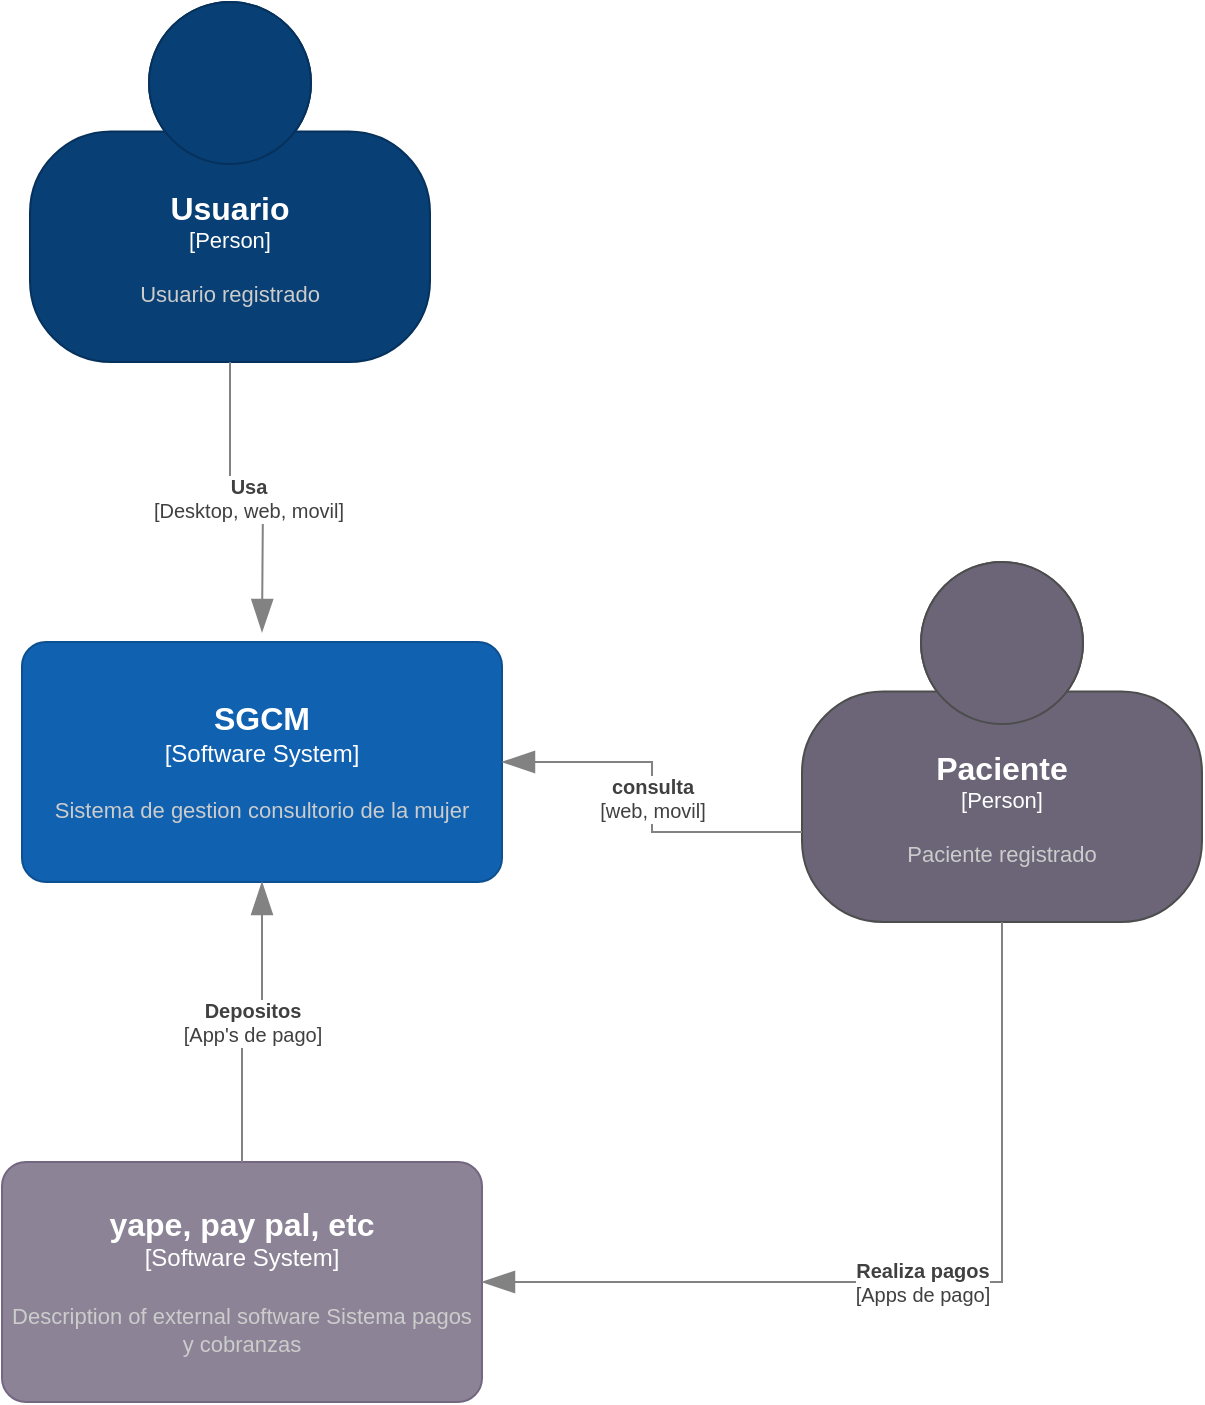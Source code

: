 <mxfile version="22.0.3" type="device" pages="4">
  <diagram name="CONTEXT" id="FIyRHLw73LgIbrO0rq0Y">
    <mxGraphModel dx="780" dy="496" grid="1" gridSize="10" guides="1" tooltips="1" connect="1" arrows="1" fold="1" page="1" pageScale="1" pageWidth="827" pageHeight="1169" math="0" shadow="0">
      <root>
        <mxCell id="0" />
        <mxCell id="1" parent="0" />
        <object placeholders="1" c4Name="Usuario" c4Type="Person" c4Description="Usuario registrado" label="&lt;font style=&quot;font-size: 16px&quot;&gt;&lt;b&gt;%c4Name%&lt;/b&gt;&lt;/font&gt;&lt;div&gt;[%c4Type%]&lt;/div&gt;&lt;br&gt;&lt;div&gt;&lt;font style=&quot;font-size: 11px&quot;&gt;&lt;font color=&quot;#cccccc&quot;&gt;%c4Description%&lt;/font&gt;&lt;/div&gt;" id="OdJqdAgP3k8KjiEpK8U1-1">
          <mxCell style="html=1;fontSize=11;dashed=0;whiteSpace=wrap;fillColor=#083F75;strokeColor=#06315C;fontColor=#ffffff;shape=mxgraph.c4.person2;align=center;metaEdit=1;points=[[0.5,0,0],[1,0.5,0],[1,0.75,0],[0.75,1,0],[0.5,1,0],[0.25,1,0],[0,0.75,0],[0,0.5,0]];resizable=0;" parent="1" vertex="1">
            <mxGeometry x="214" y="70" width="200" height="180" as="geometry" />
          </mxCell>
        </object>
        <object placeholders="1" c4Name="Paciente" c4Type="Person" c4Description="Paciente registrado" label="&lt;font style=&quot;font-size: 16px&quot;&gt;&lt;b&gt;%c4Name%&lt;/b&gt;&lt;/font&gt;&lt;div&gt;[%c4Type%]&lt;/div&gt;&lt;br&gt;&lt;div&gt;&lt;font style=&quot;font-size: 11px&quot;&gt;&lt;font color=&quot;#cccccc&quot;&gt;%c4Description%&lt;/font&gt;&lt;/div&gt;" id="OdJqdAgP3k8KjiEpK8U1-2">
          <mxCell style="html=1;fontSize=11;dashed=0;whiteSpace=wrap;fillColor=#6C6477;strokeColor=#4D4D4D;fontColor=#ffffff;shape=mxgraph.c4.person2;align=center;metaEdit=1;points=[[0.5,0,0],[1,0.5,0],[1,0.75,0],[0.75,1,0],[0.5,1,0],[0.25,1,0],[0,0.75,0],[0,0.5,0]];resizable=0;" parent="1" vertex="1">
            <mxGeometry x="600" y="350" width="200" height="180" as="geometry" />
          </mxCell>
        </object>
        <object placeholders="1" c4Name="SGCM" c4Type="Software System" c4Description="Sistema de gestion consultorio de la mujer" label="&lt;font style=&quot;font-size: 16px&quot;&gt;&lt;b&gt;%c4Name%&lt;/b&gt;&lt;/font&gt;&lt;div&gt;[%c4Type%]&lt;/div&gt;&lt;br&gt;&lt;div&gt;&lt;font style=&quot;font-size: 11px&quot;&gt;&lt;font color=&quot;#cccccc&quot;&gt;%c4Description%&lt;/font&gt;&lt;/div&gt;" id="OdJqdAgP3k8KjiEpK8U1-3">
          <mxCell style="rounded=1;whiteSpace=wrap;html=1;labelBackgroundColor=none;fillColor=#1061B0;fontColor=#ffffff;align=center;arcSize=10;strokeColor=#0D5091;metaEdit=1;resizable=0;points=[[0.25,0,0],[0.5,0,0],[0.75,0,0],[1,0.25,0],[1,0.5,0],[1,0.75,0],[0.75,1,0],[0.5,1,0],[0.25,1,0],[0,0.75,0],[0,0.5,0],[0,0.25,0]];" parent="1" vertex="1">
            <mxGeometry x="210" y="390" width="240" height="120" as="geometry" />
          </mxCell>
        </object>
        <object placeholders="1" c4Name="yape, pay pal, etc" c4Type="Software System" c4Description="Description of external software Sistema pagos y cobranzas" label="&lt;font style=&quot;font-size: 16px&quot;&gt;&lt;b&gt;%c4Name%&lt;/b&gt;&lt;/font&gt;&lt;div&gt;[%c4Type%]&lt;/div&gt;&lt;br&gt;&lt;div&gt;&lt;font style=&quot;font-size: 11px&quot;&gt;&lt;font color=&quot;#cccccc&quot;&gt;%c4Description%&lt;/font&gt;&lt;/div&gt;" id="OdJqdAgP3k8KjiEpK8U1-4">
          <mxCell style="rounded=1;whiteSpace=wrap;html=1;labelBackgroundColor=none;fillColor=#8C8496;fontColor=#ffffff;align=center;arcSize=10;strokeColor=#736782;metaEdit=1;resizable=0;points=[[0.25,0,0],[0.5,0,0],[0.75,0,0],[1,0.25,0],[1,0.5,0],[1,0.75,0],[0.75,1,0],[0.5,1,0],[0.25,1,0],[0,0.75,0],[0,0.5,0],[0,0.25,0]];" parent="1" vertex="1">
            <mxGeometry x="200" y="650" width="240" height="120" as="geometry" />
          </mxCell>
        </object>
        <object placeholders="1" c4Type="Relationship" c4Technology="web, movil" c4Description="consulta" label="&lt;div style=&quot;text-align: left&quot;&gt;&lt;div style=&quot;text-align: center&quot;&gt;&lt;b&gt;%c4Description%&lt;/b&gt;&lt;/div&gt;&lt;div style=&quot;text-align: center&quot;&gt;[%c4Technology%]&lt;/div&gt;&lt;/div&gt;" id="OdJqdAgP3k8KjiEpK8U1-7">
          <mxCell style="endArrow=blockThin;html=1;fontSize=10;fontColor=#404040;strokeWidth=1;endFill=1;strokeColor=#828282;elbow=vertical;metaEdit=1;endSize=14;startSize=14;jumpStyle=arc;jumpSize=16;rounded=0;edgeStyle=orthogonalEdgeStyle;exitX=0;exitY=0.75;exitDx=0;exitDy=0;exitPerimeter=0;entryX=1;entryY=0.5;entryDx=0;entryDy=0;entryPerimeter=0;" parent="1" source="OdJqdAgP3k8KjiEpK8U1-2" target="OdJqdAgP3k8KjiEpK8U1-3" edge="1">
            <mxGeometry width="240" relative="1" as="geometry">
              <mxPoint x="550" y="630" as="sourcePoint" />
              <mxPoint x="790" y="630" as="targetPoint" />
            </mxGeometry>
          </mxCell>
        </object>
        <object placeholders="1" c4Type="Relationship" c4Technology="Desktop, web, movil" c4Description="Usa" label="&lt;div style=&quot;text-align: left&quot;&gt;&lt;div style=&quot;text-align: center&quot;&gt;&lt;b&gt;%c4Description%&lt;/b&gt;&lt;/div&gt;&lt;div style=&quot;text-align: center&quot;&gt;[%c4Technology%]&lt;/div&gt;&lt;/div&gt;" id="OdJqdAgP3k8KjiEpK8U1-8">
          <mxCell style="endArrow=blockThin;html=1;fontSize=10;fontColor=#404040;strokeWidth=1;endFill=1;strokeColor=#828282;elbow=vertical;metaEdit=1;endSize=14;startSize=14;jumpStyle=arc;jumpSize=16;rounded=0;edgeStyle=orthogonalEdgeStyle;exitX=0.5;exitY=1;exitDx=0;exitDy=0;exitPerimeter=0;" parent="1" source="OdJqdAgP3k8KjiEpK8U1-1" edge="1">
            <mxGeometry width="240" relative="1" as="geometry">
              <mxPoint x="110" y="520" as="sourcePoint" />
              <mxPoint x="330" y="385" as="targetPoint" />
            </mxGeometry>
          </mxCell>
        </object>
        <object placeholders="1" c4Type="Relationship" c4Technology="Apps de pago" c4Description="Realiza pagos" label="&lt;div style=&quot;text-align: left&quot;&gt;&lt;div style=&quot;text-align: center&quot;&gt;&lt;b&gt;%c4Description%&lt;/b&gt;&lt;/div&gt;&lt;div style=&quot;text-align: center&quot;&gt;[%c4Technology%]&lt;/div&gt;&lt;/div&gt;" id="OdJqdAgP3k8KjiEpK8U1-9">
          <mxCell style="endArrow=blockThin;html=1;fontSize=10;fontColor=#404040;strokeWidth=1;endFill=1;strokeColor=#828282;elbow=vertical;metaEdit=1;endSize=14;startSize=14;jumpStyle=arc;jumpSize=16;rounded=0;edgeStyle=orthogonalEdgeStyle;exitX=0.5;exitY=1;exitDx=0;exitDy=0;exitPerimeter=0;entryX=1;entryY=0.5;entryDx=0;entryDy=0;entryPerimeter=0;" parent="1" source="OdJqdAgP3k8KjiEpK8U1-2" target="OdJqdAgP3k8KjiEpK8U1-4" edge="1">
            <mxGeometry width="240" relative="1" as="geometry">
              <mxPoint x="550" y="630" as="sourcePoint" />
              <mxPoint x="790" y="630" as="targetPoint" />
            </mxGeometry>
          </mxCell>
        </object>
        <object placeholders="1" c4Type="Relationship" c4Technology="App&#39;s de pago" c4Description="Depositos" label="&lt;div style=&quot;text-align: left&quot;&gt;&lt;div style=&quot;text-align: center&quot;&gt;&lt;b&gt;%c4Description%&lt;/b&gt;&lt;/div&gt;&lt;div style=&quot;text-align: center&quot;&gt;[%c4Technology%]&lt;/div&gt;&lt;/div&gt;" id="OdJqdAgP3k8KjiEpK8U1-10">
          <mxCell style="endArrow=blockThin;html=1;fontSize=10;fontColor=#404040;strokeWidth=1;endFill=1;strokeColor=#828282;elbow=vertical;metaEdit=1;endSize=14;startSize=14;jumpStyle=arc;jumpSize=16;rounded=0;edgeStyle=orthogonalEdgeStyle;exitX=0.5;exitY=0;exitDx=0;exitDy=0;exitPerimeter=0;entryX=0.5;entryY=1;entryDx=0;entryDy=0;entryPerimeter=0;" parent="1" source="OdJqdAgP3k8KjiEpK8U1-4" target="OdJqdAgP3k8KjiEpK8U1-3" edge="1">
            <mxGeometry width="240" relative="1" as="geometry">
              <mxPoint x="110" y="520" as="sourcePoint" />
              <mxPoint x="350" y="520" as="targetPoint" />
            </mxGeometry>
          </mxCell>
        </object>
      </root>
    </mxGraphModel>
  </diagram>
  <diagram id="AYMEzDQ0RKAXPOYK-nUk" name="CONTAINERS">
    <mxGraphModel dx="780" dy="496" grid="1" gridSize="5" guides="1" tooltips="1" connect="1" arrows="1" fold="1" page="1" pageScale="1" pageWidth="1169" pageHeight="827" math="0" shadow="0">
      <root>
        <mxCell id="0" />
        <mxCell id="1" parent="0" />
        <object placeholders="1" c4Name="Usuario" c4Type="Person" c4Description="Usuario registrado" label="&lt;font style=&quot;font-size: 16px&quot;&gt;&lt;b&gt;%c4Name%&lt;/b&gt;&lt;/font&gt;&lt;div&gt;[%c4Type%]&lt;/div&gt;&lt;br&gt;&lt;div&gt;&lt;font style=&quot;font-size: 11px&quot;&gt;&lt;font color=&quot;#cccccc&quot;&gt;%c4Description%&lt;/font&gt;&lt;/div&gt;" id="dFaI7s4hI7yBZnM9LzRh-1">
          <mxCell style="html=1;fontSize=11;dashed=0;whiteSpace=wrap;fillColor=#083F75;strokeColor=#06315C;fontColor=#ffffff;shape=mxgraph.c4.person2;align=center;metaEdit=1;points=[[0.5,0,0],[1,0.5,0],[1,0.75,0],[0.75,1,0],[0.5,1,0],[0.25,1,0],[0,0.75,0],[0,0.5,0]];resizable=0;" parent="1" vertex="1">
            <mxGeometry x="120" y="80" width="200" height="180" as="geometry" />
          </mxCell>
        </object>
        <object placeholders="1" c4Name="Paciente" c4Type="Person" c4Description="Paciente registrado" label="&lt;font style=&quot;font-size: 16px&quot;&gt;&lt;b&gt;%c4Name%&lt;/b&gt;&lt;/font&gt;&lt;div&gt;[%c4Type%]&lt;/div&gt;&lt;br&gt;&lt;div&gt;&lt;font style=&quot;font-size: 11px&quot;&gt;&lt;font color=&quot;#cccccc&quot;&gt;%c4Description%&lt;/font&gt;&lt;/div&gt;" id="EFFDVKeltFC3OyREMqlz-1">
          <mxCell style="html=1;fontSize=11;dashed=0;whiteSpace=wrap;fillColor=#6C6477;strokeColor=#4D4D4D;fontColor=#ffffff;shape=mxgraph.c4.person2;align=center;metaEdit=1;points=[[0.5,0,0],[1,0.5,0],[1,0.75,0],[0.75,1,0],[0.5,1,0],[0.25,1,0],[0,0.75,0],[0,0.5,0]];resizable=0;" parent="1" vertex="1">
            <mxGeometry x="470" y="80" width="200" height="180" as="geometry" />
          </mxCell>
        </object>
        <object placeholders="1" c4Type="Relationship" id="KxiMErWPm8_2xXl62-4j-1">
          <mxCell style="endArrow=blockThin;html=1;fontSize=10;fontColor=#404040;strokeWidth=1;endFill=1;strokeColor=#828282;elbow=vertical;metaEdit=1;endSize=14;startSize=14;jumpStyle=arc;jumpSize=16;rounded=0;edgeStyle=orthogonalEdgeStyle;exitX=0.25;exitY=1;exitDx=0;exitDy=0;exitPerimeter=0;entryX=0.5;entryY=0;entryDx=0;entryDy=0;entryPerimeter=0;" parent="1" source="dFaI7s4hI7yBZnM9LzRh-1" target="YL2dRXJDtR6hIymLHgoY-2" edge="1">
            <mxGeometry width="240" relative="1" as="geometry">
              <mxPoint x="20" y="285" as="sourcePoint" />
              <mxPoint x="260" y="285" as="targetPoint" />
            </mxGeometry>
          </mxCell>
        </object>
        <object placeholders="1" c4Type="Relationship" id="KxiMErWPm8_2xXl62-4j-2">
          <mxCell style="endArrow=blockThin;html=1;fontSize=10;fontColor=#404040;strokeWidth=1;endFill=1;strokeColor=#828282;elbow=vertical;metaEdit=1;endSize=14;startSize=14;jumpStyle=arc;jumpSize=16;rounded=0;exitX=0.5;exitY=1;exitDx=0;exitDy=0;exitPerimeter=0;entryX=0;entryY=0.25;entryDx=0;entryDy=0;entryPerimeter=0;" parent="1" source="dFaI7s4hI7yBZnM9LzRh-1" target="YL2dRXJDtR6hIymLHgoY-4" edge="1">
            <mxGeometry width="240" relative="1" as="geometry">
              <mxPoint x="320" y="290" as="sourcePoint" />
              <mxPoint x="560" y="290" as="targetPoint" />
            </mxGeometry>
          </mxCell>
        </object>
        <object placeholders="1" c4Type="Relationship" id="KxiMErWPm8_2xXl62-4j-3">
          <mxCell style="endArrow=blockThin;html=1;fontSize=10;fontColor=#404040;strokeWidth=1;endFill=1;strokeColor=#828282;elbow=vertical;metaEdit=1;endSize=14;startSize=14;jumpStyle=arc;jumpSize=16;rounded=0;exitX=0.75;exitY=1;exitDx=0;exitDy=0;exitPerimeter=0;entryX=0;entryY=0.213;entryDx=0;entryDy=0;entryPerimeter=0;" parent="1" source="dFaI7s4hI7yBZnM9LzRh-1" target="YL2dRXJDtR6hIymLHgoY-6" edge="1">
            <mxGeometry width="240" relative="1" as="geometry">
              <mxPoint x="325" y="465" as="sourcePoint" />
              <mxPoint x="565" y="465" as="targetPoint" />
            </mxGeometry>
          </mxCell>
        </object>
        <object placeholders="1" c4Type="Relationship" id="KxiMErWPm8_2xXl62-4j-4">
          <mxCell style="endArrow=blockThin;html=1;fontSize=10;fontColor=#404040;strokeWidth=1;endFill=1;strokeColor=#828282;elbow=vertical;metaEdit=1;endSize=14;startSize=14;jumpStyle=arc;jumpSize=16;rounded=0;edgeStyle=orthogonalEdgeStyle;exitX=0.25;exitY=1;exitDx=0;exitDy=0;exitPerimeter=0;entryX=0.5;entryY=0;entryDx=0;entryDy=0;entryPerimeter=0;" parent="1" source="EFFDVKeltFC3OyREMqlz-1" target="YL2dRXJDtR6hIymLHgoY-4" edge="1">
            <mxGeometry width="240" relative="1" as="geometry">
              <mxPoint x="540" y="280" as="sourcePoint" />
              <mxPoint x="965" y="285" as="targetPoint" />
            </mxGeometry>
          </mxCell>
        </object>
        <object placeholders="1" c4Type="Relationship" id="KxiMErWPm8_2xXl62-4j-5">
          <mxCell style="endArrow=blockThin;html=1;fontSize=10;fontColor=#404040;strokeWidth=1;endFill=1;strokeColor=#828282;elbow=vertical;metaEdit=1;endSize=14;startSize=14;jumpStyle=arc;jumpSize=16;rounded=0;exitX=0.5;exitY=1;exitDx=0;exitDy=0;exitPerimeter=0;entryX=0.5;entryY=0.006;entryDx=0;entryDy=0;entryPerimeter=0;" parent="1" source="EFFDVKeltFC3OyREMqlz-1" target="YL2dRXJDtR6hIymLHgoY-6" edge="1">
            <mxGeometry width="240" relative="1" as="geometry">
              <mxPoint x="550" y="285" as="sourcePoint" />
              <mxPoint x="790" y="285" as="targetPoint" />
            </mxGeometry>
          </mxCell>
        </object>
        <object placeholders="1" c4Type="Relationship" c4Technology="App&#39;s de pago" c4Description="Depositos" label="&lt;div style=&quot;text-align: left&quot;&gt;&lt;div style=&quot;text-align: center&quot;&gt;&lt;b&gt;%c4Description%&lt;/b&gt;&lt;/div&gt;&lt;div style=&quot;text-align: center&quot;&gt;[%c4Technology%]&lt;/div&gt;&lt;/div&gt;" id="thkRm0SSdQ0W7f-PlWBb-2">
          <mxCell style="endArrow=blockThin;html=1;fontSize=10;fontColor=#404040;strokeWidth=1;endFill=1;strokeColor=#828282;elbow=vertical;metaEdit=1;endSize=14;startSize=14;jumpStyle=arc;jumpSize=16;rounded=0;edgeStyle=orthogonalEdgeStyle;exitX=-0.025;exitY=0.517;exitDx=0;exitDy=0;exitPerimeter=0;entryX=1;entryY=0.5;entryDx=0;entryDy=0;entryPerimeter=0;" parent="1" source="thkRm0SSdQ0W7f-PlWBb-3" target="YL2dRXJDtR6hIymLHgoY-1" edge="1">
            <mxGeometry width="240" relative="1" as="geometry">
              <mxPoint x="735" y="405" as="sourcePoint" />
              <mxPoint x="955" y="395" as="targetPoint" />
            </mxGeometry>
          </mxCell>
        </object>
        <object placeholders="1" c4Name="yape, pay pal, etc" c4Type="Software System" c4Description="Description of external software Sistema pagos y cobranzas" label="&lt;font style=&quot;font-size: 16px&quot;&gt;&lt;b&gt;%c4Name%&lt;/b&gt;&lt;/font&gt;&lt;div&gt;[%c4Type%]&lt;/div&gt;&lt;br&gt;&lt;div&gt;&lt;font style=&quot;font-size: 11px&quot;&gt;&lt;font color=&quot;#cccccc&quot;&gt;%c4Description%&lt;/font&gt;&lt;/div&gt;" id="thkRm0SSdQ0W7f-PlWBb-3">
          <mxCell style="rounded=1;whiteSpace=wrap;html=1;labelBackgroundColor=none;fillColor=#8C8496;fontColor=#ffffff;align=center;arcSize=10;strokeColor=#736782;metaEdit=1;resizable=0;points=[[0.25,0,0],[0.5,0,0],[0.75,0,0],[1,0.25,0],[1,0.5,0],[1,0.75,0],[0.75,1,0],[0.5,1,0],[0.25,1,0],[0,0.75,0],[0,0.5,0],[0,0.25,0]];" parent="1" vertex="1">
            <mxGeometry x="785" y="445" width="240" height="120" as="geometry" />
          </mxCell>
        </object>
        <object placeholders="1" c4Type="Relationship" c4Technology="Apps de pago" c4Description="Realiza pagos" label="&lt;div style=&quot;text-align: left&quot;&gt;&lt;div style=&quot;text-align: center&quot;&gt;&lt;b&gt;%c4Description%&lt;/b&gt;&lt;/div&gt;&lt;div style=&quot;text-align: center&quot;&gt;[%c4Technology%]&lt;/div&gt;&lt;/div&gt;" id="Dlu7yVmQ-w4MUdbUg1rK-1">
          <mxCell style="endArrow=blockThin;html=1;fontSize=10;fontColor=#404040;strokeWidth=1;endFill=1;strokeColor=#828282;elbow=vertical;metaEdit=1;endSize=14;startSize=14;jumpStyle=arc;jumpSize=16;rounded=0;edgeStyle=orthogonalEdgeStyle;exitX=1;exitY=0.75;exitDx=0;exitDy=0;exitPerimeter=0;entryX=0.5;entryY=0;entryDx=0;entryDy=0;entryPerimeter=0;" parent="1" source="EFFDVKeltFC3OyREMqlz-1" target="thkRm0SSdQ0W7f-PlWBb-3" edge="1">
            <mxGeometry x="0.247" width="240" relative="1" as="geometry">
              <mxPoint x="795" y="335" as="sourcePoint" />
              <mxPoint x="535" y="515" as="targetPoint" />
              <mxPoint as="offset" />
            </mxGeometry>
          </mxCell>
        </object>
        <mxCell id="fTSS9XOZqKopJl9HPWqM-1" value="" style="group" parent="1" vertex="1" connectable="0">
          <mxGeometry x="40" y="325" width="640" height="415" as="geometry" />
        </mxCell>
        <object placeholders="1" c4Name="SGCM - API" c4Type="Container" c4Technology="C#, MVP, DDD" c4Description="Backend sistem" label="&lt;font style=&quot;font-size: 16px&quot;&gt;&lt;b&gt;%c4Name%&lt;/b&gt;&lt;/font&gt;&lt;div&gt;[%c4Type%: %c4Technology%]&lt;/div&gt;&lt;br&gt;&lt;div&gt;&lt;font style=&quot;font-size: 11px&quot;&gt;&lt;font color=&quot;#E6E6E6&quot;&gt;%c4Description%&lt;/font&gt;&lt;/div&gt;" id="YL2dRXJDtR6hIymLHgoY-1">
          <mxCell style="rounded=1;whiteSpace=wrap;html=1;fontSize=11;labelBackgroundColor=none;fillColor=#23A2D9;fontColor=#ffffff;align=center;arcSize=10;strokeColor=#0E7DAD;metaEdit=1;resizable=0;points=[[0.25,0,0],[0.5,0,0],[0.75,0,0],[1,0.25,0],[1,0.5,0],[1,0.75,0],[0.75,1,0],[0.5,1,0],[0.25,1,0],[0,0.75,0],[0,0.5,0],[0,0.25,0]];" parent="fTSS9XOZqKopJl9HPWqM-1" vertex="1">
            <mxGeometry x="380" y="235" width="240" height="120" as="geometry" />
          </mxCell>
        </object>
        <object placeholders="1" c4Type="Desktop App" c4Container="Container" c4Technology="C#, WPF" c4Description="Aplicacion de escritorio" label="&lt;font style=&quot;font-size: 16px&quot;&gt;&lt;b&gt;%c4Type%&lt;/b&gt;&lt;/font&gt;&lt;div&gt;[%c4Container%:&amp;nbsp;%c4Technology%]&lt;/div&gt;&lt;br&gt;&lt;div&gt;&lt;font style=&quot;font-size: 11px&quot;&gt;&lt;font color=&quot;#E6E6E6&quot;&gt;%c4Description%&lt;/font&gt;&lt;/div&gt;" id="YL2dRXJDtR6hIymLHgoY-2">
          <mxCell style="shape=mxgraph.c4.webBrowserContainer2;whiteSpace=wrap;html=1;boundedLbl=1;rounded=0;labelBackgroundColor=none;strokeColor=#118ACD;fillColor=#23A2D9;strokeColor=#118ACD;strokeColor2=#0E7DAD;fontSize=12;fontColor=#ffffff;align=center;metaEdit=1;points=[[0.5,0,0],[1,0.25,0],[1,0.5,0],[1,0.75,0],[0.5,1,0],[0,0.75,0],[0,0.5,0],[0,0.25,0]];resizable=0;" parent="fTSS9XOZqKopJl9HPWqM-1" vertex="1">
            <mxGeometry x="20" y="20" width="240" height="160" as="geometry" />
          </mxCell>
        </object>
        <object placeholders="1" c4Type="SGCMDB" c4Container="Container" c4Technology="MySQL" c4Description="SGCM Database" label="&lt;font style=&quot;font-size: 16px&quot;&gt;&lt;b&gt;%c4Type%&lt;/b&gt;&lt;/font&gt;&lt;div&gt;[%c4Container%:&amp;nbsp;%c4Technology%]&lt;/div&gt;&lt;br&gt;&lt;div&gt;&lt;font style=&quot;font-size: 11px&quot;&gt;&lt;font color=&quot;#E6E6E6&quot;&gt;%c4Description%&lt;/font&gt;&lt;/div&gt;" id="YL2dRXJDtR6hIymLHgoY-3">
          <mxCell style="shape=cylinder3;size=15;whiteSpace=wrap;html=1;boundedLbl=1;rounded=0;labelBackgroundColor=none;fillColor=#23A2D9;fontSize=12;fontColor=#ffffff;align=center;strokeColor=#0E7DAD;metaEdit=1;points=[[0.5,0,0],[1,0.25,0],[1,0.5,0],[1,0.75,0],[0.5,1,0],[0,0.75,0],[0,0.5,0],[0,0.25,0]];resizable=0;" parent="fTSS9XOZqKopJl9HPWqM-1" vertex="1">
            <mxGeometry x="25" y="235" width="240" height="120" as="geometry" />
          </mxCell>
        </object>
        <object placeholders="1" c4Type="Web" c4Container="Container" c4Technology="e.g. JavaScript, Angular etc." c4Description="Web Aplication" label="&lt;font style=&quot;font-size: 16px&quot;&gt;&lt;b&gt;%c4Type%&lt;/b&gt;&lt;/font&gt;&lt;div&gt;[%c4Container%:&amp;nbsp;%c4Technology%]&lt;/div&gt;&lt;br&gt;&lt;div&gt;&lt;font style=&quot;font-size: 11px&quot;&gt;&lt;font color=&quot;#E6E6E6&quot;&gt;%c4Description%&lt;/font&gt;&lt;/div&gt;" id="YL2dRXJDtR6hIymLHgoY-4">
          <mxCell style="shape=mxgraph.c4.webBrowserContainer2;whiteSpace=wrap;html=1;boundedLbl=1;rounded=0;labelBackgroundColor=none;strokeColor=#118ACD;fillColor=#23A2D9;strokeColor=#118ACD;strokeColor2=#0E7DAD;fontSize=12;fontColor=#ffffff;align=center;metaEdit=1;points=[[0.5,0,0],[1,0.25,0],[1,0.5,0],[1,0.75,0],[0.5,1,0],[0,0.75,0],[0,0.5,0],[0,0.25,0]];resizable=0;" parent="fTSS9XOZqKopJl9HPWqM-1" vertex="1">
            <mxGeometry x="280" y="20" width="240" height="160" as="geometry" />
          </mxCell>
        </object>
        <mxCell id="YL2dRXJDtR6hIymLHgoY-6" value="" style="verticalLabelPosition=bottom;verticalAlign=top;html=1;shadow=0;dashed=0;strokeWidth=1;shape=mxgraph.android.phone2;strokeColor=#6c8ebf;fillColor=#dae8fc;gradientColor=none;" parent="fTSS9XOZqKopJl9HPWqM-1" vertex="1">
          <mxGeometry x="540" y="15" width="80" height="160" as="geometry" />
        </mxCell>
        <object placeholders="1" c4Name="SGCM" c4Type="SystemScopeBoundary" c4Application="Software System" label="&lt;font style=&quot;font-size: 16px&quot;&gt;&lt;b&gt;&lt;div style=&quot;text-align: left&quot;&gt;%c4Name%&lt;/div&gt;&lt;/b&gt;&lt;/font&gt;&lt;div style=&quot;text-align: left&quot;&gt;[%c4Application%]&lt;/div&gt;" id="dzvxxc2fVqMQAHpoNq8_-1">
          <mxCell style="rounded=1;fontSize=11;whiteSpace=wrap;html=1;dashed=1;arcSize=20;fillColor=none;strokeColor=#666666;fontColor=#333333;labelBackgroundColor=none;align=left;verticalAlign=bottom;labelBorderColor=none;spacingTop=0;spacing=10;dashPattern=8 4;metaEdit=1;rotatable=1;perimeter=rectanglePerimeter;noLabel=0;labelPadding=0;allowArrows=0;connectable=1;expand=0;recursiveResize=0;editable=1;pointerEvents=0;absoluteArcSize=1;points=[[0.25,0,0],[0.5,0,0],[0.75,0,0],[1,0.25,0],[1,0.5,0],[1,0.75,0],[0.75,1,0],[0.5,1,0],[0.25,1,0],[0,0.75,0],[0,0.5,0],[0,0.25,0]];movable=1;resizable=1;deletable=1;locked=0;" parent="fTSS9XOZqKopJl9HPWqM-1" vertex="1">
            <mxGeometry width="640" height="415" as="geometry" />
          </mxCell>
        </object>
        <object placeholders="1" c4Type="Relationship" id="Dlu7yVmQ-w4MUdbUg1rK-2">
          <mxCell style="endArrow=blockThin;html=1;fontSize=10;fontColor=#404040;strokeWidth=1;endFill=1;strokeColor=#828282;elbow=vertical;metaEdit=1;endSize=14;startSize=14;jumpStyle=arc;jumpSize=16;rounded=0;edgeStyle=orthogonalEdgeStyle;exitX=0;exitY=0.5;exitDx=0;exitDy=0;exitPerimeter=0;entryX=1;entryY=0.5;entryDx=0;entryDy=0;entryPerimeter=0;" parent="fTSS9XOZqKopJl9HPWqM-1" source="YL2dRXJDtR6hIymLHgoY-1" target="YL2dRXJDtR6hIymLHgoY-3" edge="1">
            <mxGeometry width="240" relative="1" as="geometry">
              <mxPoint x="725" y="380" as="sourcePoint" />
              <mxPoint x="965" y="380" as="targetPoint" />
            </mxGeometry>
          </mxCell>
        </object>
        <object placeholders="1" c4Type="Relationship" id="Dlu7yVmQ-w4MUdbUg1rK-3">
          <mxCell style="endArrow=blockThin;html=1;fontSize=10;fontColor=#404040;strokeWidth=1;endFill=1;strokeColor=#828282;elbow=vertical;metaEdit=1;endSize=14;startSize=14;jumpStyle=arc;jumpSize=16;rounded=0;edgeStyle=orthogonalEdgeStyle;exitX=0.5;exitY=1;exitDx=0;exitDy=0;exitPerimeter=0;entryX=0.25;entryY=0;entryDx=0;entryDy=0;entryPerimeter=0;" parent="fTSS9XOZqKopJl9HPWqM-1" source="YL2dRXJDtR6hIymLHgoY-2" target="YL2dRXJDtR6hIymLHgoY-1" edge="1">
            <mxGeometry width="240" relative="1" as="geometry">
              <mxPoint x="500" y="455" as="sourcePoint" />
              <mxPoint x="740" y="455" as="targetPoint" />
              <Array as="points">
                <mxPoint x="140" y="215" />
                <mxPoint x="440" y="215" />
              </Array>
            </mxGeometry>
          </mxCell>
        </object>
        <object placeholders="1" c4Type="Relationship" id="Dlu7yVmQ-w4MUdbUg1rK-4">
          <mxCell style="endArrow=blockThin;html=1;fontSize=10;fontColor=#404040;strokeWidth=1;endFill=1;strokeColor=#828282;elbow=vertical;metaEdit=1;endSize=14;startSize=14;jumpStyle=arc;jumpSize=16;rounded=0;edgeStyle=orthogonalEdgeStyle;exitX=0.5;exitY=1;exitDx=0;exitDy=0;exitPerimeter=0;entryX=0.5;entryY=0;entryDx=0;entryDy=0;entryPerimeter=0;" parent="fTSS9XOZqKopJl9HPWqM-1" source="YL2dRXJDtR6hIymLHgoY-4" target="YL2dRXJDtR6hIymLHgoY-1" edge="1">
            <mxGeometry width="240" relative="1" as="geometry">
              <mxPoint x="630" y="455" as="sourcePoint" />
              <mxPoint x="870" y="455" as="targetPoint" />
              <Array as="points">
                <mxPoint x="400" y="195" />
                <mxPoint x="500" y="195" />
              </Array>
            </mxGeometry>
          </mxCell>
        </object>
        <object placeholders="1" c4Type="Relationship" id="Dlu7yVmQ-w4MUdbUg1rK-5">
          <mxCell style="endArrow=blockThin;html=1;fontSize=10;fontColor=#404040;strokeWidth=1;endFill=1;strokeColor=#828282;elbow=vertical;metaEdit=1;endSize=14;startSize=14;jumpStyle=arc;jumpSize=16;rounded=0;edgeStyle=orthogonalEdgeStyle;exitX=0.488;exitY=0.981;exitDx=0;exitDy=0;exitPerimeter=0;entryX=0.75;entryY=0;entryDx=0;entryDy=0;entryPerimeter=0;" parent="fTSS9XOZqKopJl9HPWqM-1" source="YL2dRXJDtR6hIymLHgoY-6" target="YL2dRXJDtR6hIymLHgoY-1" edge="1">
            <mxGeometry width="240" relative="1" as="geometry">
              <mxPoint x="655" y="380" as="sourcePoint" />
              <mxPoint x="895" y="380" as="targetPoint" />
            </mxGeometry>
          </mxCell>
        </object>
      </root>
    </mxGraphModel>
  </diagram>
  <diagram id="1Udh8GcnXne79uEk310p" name="COMPONENTS">
    <mxGraphModel dx="780" dy="496" grid="1" gridSize="5" guides="1" tooltips="1" connect="1" arrows="1" fold="1" page="1" pageScale="1" pageWidth="827" pageHeight="1169" math="0" shadow="0">
      <root>
        <mxCell id="0" />
        <mxCell id="1" parent="0" />
        <mxCell id="lfuuBSYt143sj7BTIvvP-3" value="" style="group" parent="1" vertex="1" connectable="0">
          <mxGeometry x="205" y="155" width="460" height="740" as="geometry" />
        </mxCell>
        <object placeholders="1" c4Type="SGCMDB" c4Container="Container" c4Technology="MySQL" c4Description="SGCM Database" label="&lt;font style=&quot;font-size: 16px&quot;&gt;&lt;b&gt;%c4Type%&lt;/b&gt;&lt;/font&gt;&lt;div&gt;[%c4Container%:&amp;nbsp;%c4Technology%]&lt;/div&gt;&lt;br&gt;&lt;div&gt;&lt;font style=&quot;font-size: 11px&quot;&gt;&lt;font color=&quot;#E6E6E6&quot;&gt;%c4Description%&lt;/font&gt;&lt;/div&gt;" id="4AVf77LYB3CTfPywKqAX-1">
          <mxCell style="shape=cylinder3;size=15;whiteSpace=wrap;html=1;boundedLbl=1;rounded=0;labelBackgroundColor=none;fillColor=#23A2D9;fontSize=12;fontColor=#ffffff;align=center;strokeColor=#0E7DAD;metaEdit=1;points=[[0.5,0,0],[1,0.25,0],[1,0.5,0],[1,0.75,0],[0.5,1,0],[0,0.75,0],[0,0.5,0],[0,0.25,0]];resizable=1;movable=1;rotatable=1;deletable=1;editable=1;locked=0;connectable=1;" parent="lfuuBSYt143sj7BTIvvP-3" vertex="1">
            <mxGeometry y="630" width="185" height="110" as="geometry" />
          </mxCell>
        </object>
        <mxCell id="4AVf77LYB3CTfPywKqAX-3" value="" style="group" parent="lfuuBSYt143sj7BTIvvP-3" vertex="1" connectable="0">
          <mxGeometry width="455" height="110" as="geometry" />
        </mxCell>
        <object placeholders="1" c4Type="Desktop App" c4Container="Container" c4Technology="C#, WPF" c4Description="Aplicacion de escritorio" label="&lt;font style=&quot;font-size: 16px&quot;&gt;&lt;b&gt;%c4Type%&lt;/b&gt;&lt;/font&gt;&lt;div&gt;[%c4Container%:&amp;nbsp;%c4Technology%]&lt;/div&gt;&lt;br&gt;&lt;div&gt;&lt;font style=&quot;font-size: 11px&quot;&gt;&lt;font color=&quot;#E6E6E6&quot;&gt;%c4Description%&lt;/font&gt;&lt;/div&gt;" id="NEcMM7cMbqxFFRHA28de-1">
          <mxCell style="shape=mxgraph.c4.webBrowserContainer2;whiteSpace=wrap;html=1;boundedLbl=1;rounded=0;labelBackgroundColor=none;strokeColor=#118ACD;fillColor=#23A2D9;strokeColor=#118ACD;strokeColor2=#0E7DAD;fontSize=12;fontColor=#ffffff;align=center;metaEdit=1;points=[[0.5,0,0],[1,0.25,0],[1,0.5,0],[1,0.75,0],[0.5,1,0],[0,0.75,0],[0,0.5,0],[0,0.25,0]];resizable=1;container=0;movable=1;rotatable=1;deletable=1;editable=1;locked=0;connectable=1;" parent="4AVf77LYB3CTfPywKqAX-3" vertex="1">
            <mxGeometry width="180" height="110" as="geometry" />
          </mxCell>
        </object>
        <object placeholders="1" c4Type="Web" c4Container="Container" c4Technology="e.g. JavaScript, Angular etc." c4Description="Web Aplication" label="&lt;font style=&quot;font-size: 16px&quot;&gt;&lt;b&gt;%c4Type%&lt;/b&gt;&lt;/font&gt;&lt;div&gt;[%c4Container%:&amp;nbsp;%c4Technology%]&lt;/div&gt;&lt;br&gt;&lt;div&gt;&lt;font style=&quot;font-size: 11px&quot;&gt;&lt;font color=&quot;#E6E6E6&quot;&gt;%c4Description%&lt;/font&gt;&lt;/div&gt;" id="KORuayEMs20hmoz0_ZLE-1">
          <mxCell style="shape=mxgraph.c4.webBrowserContainer2;whiteSpace=wrap;html=1;boundedLbl=1;rounded=0;labelBackgroundColor=none;strokeColor=#118ACD;fillColor=#23A2D9;strokeColor=#118ACD;strokeColor2=#0E7DAD;fontSize=12;fontColor=#ffffff;align=center;metaEdit=1;points=[[0.5,0,0],[1,0.25,0],[1,0.5,0],[1,0.75,0],[0.5,1,0],[0,0.75,0],[0,0.5,0],[0,0.25,0]];resizable=1;container=0;movable=1;rotatable=1;deletable=1;editable=1;locked=0;connectable=1;" parent="4AVf77LYB3CTfPywKqAX-3" vertex="1">
            <mxGeometry x="200" width="180" height="110" as="geometry" />
          </mxCell>
        </object>
        <mxCell id="2GVC55jvWshnyZKlXOw8-1" value="" style="verticalLabelPosition=bottom;verticalAlign=top;html=1;shadow=0;dashed=0;strokeWidth=1;shape=mxgraph.android.phone2;strokeColor=#6c8ebf;fillColor=#dae8fc;gradientColor=none;container=0;" parent="4AVf77LYB3CTfPywKqAX-3" vertex="1">
          <mxGeometry x="400" width="55" height="110" as="geometry" />
        </mxCell>
        <object placeholders="1" c4Type="Relationship" id="4AVf77LYB3CTfPywKqAX-4">
          <mxCell style="endArrow=blockThin;html=1;fontSize=10;fontColor=#404040;strokeWidth=1;endFill=1;strokeColor=#828282;elbow=vertical;metaEdit=1;endSize=14;startSize=14;jumpStyle=arc;jumpSize=16;rounded=0;edgeStyle=orthogonalEdgeStyle;exitX=0.5;exitY=1;exitDx=0;exitDy=0;exitPerimeter=0;entryX=0.25;entryY=0;entryDx=0;entryDy=0;entryPerimeter=0;" parent="lfuuBSYt143sj7BTIvvP-3" source="NEcMM7cMbqxFFRHA28de-1" target="oSDFrJ38JIXwbm2fz-Sw-1" edge="1">
            <mxGeometry width="240" relative="1" as="geometry">
              <mxPoint x="120" y="90" as="sourcePoint" />
              <mxPoint x="239.06" y="262" as="targetPoint" />
              <Array as="points">
                <mxPoint x="90" y="140" />
                <mxPoint x="205" y="140" />
              </Array>
            </mxGeometry>
          </mxCell>
        </object>
        <object placeholders="1" c4Type="Relationship" id="4AVf77LYB3CTfPywKqAX-5">
          <mxCell style="endArrow=blockThin;html=1;fontSize=10;fontColor=#404040;strokeWidth=1;endFill=1;strokeColor=#828282;elbow=vertical;metaEdit=1;endSize=14;startSize=14;jumpStyle=arc;jumpSize=16;rounded=0;edgeStyle=orthogonalEdgeStyle;exitX=0.5;exitY=1;exitDx=0;exitDy=0;exitPerimeter=0;entryX=0.5;entryY=0;entryDx=0;entryDy=0;entryPerimeter=0;" parent="lfuuBSYt143sj7BTIvvP-3" source="KORuayEMs20hmoz0_ZLE-1" target="oSDFrJ38JIXwbm2fz-Sw-1" edge="1">
            <mxGeometry width="240" relative="1" as="geometry">
              <mxPoint x="310" y="195" as="sourcePoint" />
              <mxPoint x="550" y="195" as="targetPoint" />
              <Array as="points">
                <mxPoint x="290" y="140" />
                <mxPoint x="250" y="140" />
              </Array>
            </mxGeometry>
          </mxCell>
        </object>
        <object placeholders="1" c4Type="Relationship" id="4AVf77LYB3CTfPywKqAX-6">
          <mxCell style="endArrow=blockThin;html=1;fontSize=10;fontColor=#404040;strokeWidth=1;endFill=1;strokeColor=#828282;elbow=vertical;metaEdit=1;endSize=14;startSize=14;jumpStyle=arc;jumpSize=16;rounded=0;edgeStyle=orthogonalEdgeStyle;exitX=0.509;exitY=0.991;exitDx=0;exitDy=0;exitPerimeter=0;entryX=0.75;entryY=0;entryDx=0;entryDy=0;entryPerimeter=0;" parent="lfuuBSYt143sj7BTIvvP-3" source="2GVC55jvWshnyZKlXOw8-1" target="oSDFrJ38JIXwbm2fz-Sw-1" edge="1">
            <mxGeometry width="240" relative="1" as="geometry">
              <mxPoint x="410" y="190" as="sourcePoint" />
              <mxPoint x="650" y="190" as="targetPoint" />
              <Array as="points">
                <mxPoint x="428" y="150" />
                <mxPoint x="295" y="150" />
              </Array>
            </mxGeometry>
          </mxCell>
        </object>
        <mxCell id="4AVf77LYB3CTfPywKqAX-13" value="" style="group" parent="lfuuBSYt143sj7BTIvvP-3" vertex="1" connectable="0">
          <mxGeometry y="180" width="460" height="400" as="geometry" />
        </mxCell>
        <object placeholders="1" c4Name="SGCM-API" c4Type="ContainerScopeBoundary" c4Application="Container" label="&lt;font style=&quot;font-size: 16px&quot;&gt;&lt;b&gt;&lt;div style=&quot;text-align: left&quot;&gt;%c4Name%&lt;/div&gt;&lt;/b&gt;&lt;/font&gt;&lt;div style=&quot;text-align: left&quot;&gt;[%c4Application%]&lt;/div&gt;" id="-01BaTH1njWDNXj4pBmQ-1">
          <mxCell style="rounded=1;fontSize=11;whiteSpace=wrap;html=1;dashed=1;arcSize=20;fillColor=none;strokeColor=#666666;fontColor=#333333;labelBackgroundColor=none;align=left;verticalAlign=bottom;labelBorderColor=none;spacingTop=0;spacing=10;dashPattern=8 4;metaEdit=1;rotatable=0;perimeter=rectanglePerimeter;noLabel=0;labelPadding=0;allowArrows=0;connectable=0;expand=0;recursiveResize=0;editable=1;pointerEvents=0;absoluteArcSize=1;points=[[0.25,0,0],[0.5,0,0],[0.75,0,0],[1,0.25,0],[1,0.5,0],[1,0.75,0],[0.75,1,0],[0.5,1,0],[0.25,1,0],[0,0.75,0],[0,0.5,0],[0,0.25,0]];container=0;" parent="4AVf77LYB3CTfPywKqAX-13" vertex="1">
            <mxGeometry width="460" height="400" as="geometry" />
          </mxCell>
        </object>
        <object placeholders="1" c4Name="Sgcm.App" c4Type="Component" c4Technology="C#" c4Description="Service aplication" label="&lt;font style=&quot;font-size: 16px&quot;&gt;&lt;b&gt;%c4Name%&lt;/b&gt;&lt;/font&gt;&lt;div&gt;[%c4Type%: %c4Technology%]&lt;/div&gt;&lt;br&gt;&lt;div&gt;&lt;font style=&quot;font-size: 11px&quot;&gt;%c4Description%&lt;/font&gt;&lt;/div&gt;" id="oSDFrJ38JIXwbm2fz-Sw-1">
          <mxCell style="rounded=1;whiteSpace=wrap;html=1;labelBackgroundColor=none;fillColor=#63BEF2;fontColor=#ffffff;align=center;arcSize=6;strokeColor=#2086C9;metaEdit=1;resizable=1;points=[[0.25,0,0],[0.5,0,0],[0.75,0,0],[1,0.25,0],[1,0.5,0],[1,0.75,0],[0.75,1,0],[0.5,1,0],[0.25,1,0],[0,0.75,0],[0,0.5,0],[0,0.25,0]];movable=1;rotatable=1;deletable=1;editable=1;locked=0;connectable=1;container=0;" parent="4AVf77LYB3CTfPywKqAX-13" vertex="1">
            <mxGeometry x="160" y="20" width="180" height="80" as="geometry" />
          </mxCell>
        </object>
        <object placeholders="1" c4Name="Sgcm.Domain" c4Type="Component" c4Technology="C#" c4Description="Domain aplication" label="&lt;font style=&quot;font-size: 16px&quot;&gt;&lt;b&gt;%c4Name%&lt;/b&gt;&lt;/font&gt;&lt;div&gt;[%c4Type%: %c4Technology%]&lt;/div&gt;&lt;br&gt;&lt;div&gt;&lt;font style=&quot;font-size: 11px&quot;&gt;%c4Description%&lt;/font&gt;&lt;/div&gt;" id="oSDFrJ38JIXwbm2fz-Sw-2">
          <mxCell style="rounded=1;whiteSpace=wrap;html=1;labelBackgroundColor=none;fillColor=#63BEF2;fontColor=#ffffff;align=center;arcSize=6;strokeColor=#2086C9;metaEdit=1;resizable=1;points=[[0.25,0,0],[0.5,0,0],[0.75,0,0],[1,0.25,0],[1,0.5,0],[1,0.75,0],[0.75,1,0],[0.5,1,0],[0.25,1,0],[0,0.75,0],[0,0.5,0],[0,0.25,0]];movable=1;rotatable=1;deletable=1;editable=1;locked=0;connectable=1;container=0;" parent="4AVf77LYB3CTfPywKqAX-13" vertex="1">
            <mxGeometry x="20" y="140" width="180" height="80" as="geometry" />
          </mxCell>
        </object>
        <object placeholders="1" c4Name="Sgcm.InfraData" c4Type="Component" c4Technology="C#" c4Description="Data manager aplication" label="&lt;font style=&quot;font-size: 16px&quot;&gt;&lt;b&gt;%c4Name%&lt;/b&gt;&lt;/font&gt;&lt;div&gt;[%c4Type%: %c4Technology%]&lt;/div&gt;&lt;br&gt;&lt;div&gt;&lt;font style=&quot;font-size: 11px&quot;&gt;%c4Description%&lt;/font&gt;&lt;/div&gt;" id="oSDFrJ38JIXwbm2fz-Sw-3">
          <mxCell style="rounded=1;whiteSpace=wrap;html=1;labelBackgroundColor=none;fillColor=#63BEF2;fontColor=#ffffff;align=center;arcSize=6;strokeColor=#2086C9;metaEdit=1;resizable=1;points=[[0.25,0,0],[0.5,0,0],[0.75,0,0],[1,0.25,0],[1,0.5,0],[1,0.75,0],[0.75,1,0],[0.5,1,0],[0.25,1,0],[0,0.75,0],[0,0.5,0],[0,0.25,0]];movable=1;rotatable=1;deletable=1;editable=1;locked=0;connectable=1;container=0;" parent="4AVf77LYB3CTfPywKqAX-13" vertex="1">
            <mxGeometry x="20" y="260" width="180" height="80" as="geometry" />
          </mxCell>
        </object>
        <object placeholders="1" c4Name="Sgcm.InfraSupport" c4Type="Component" c4Technology="C#" c4Description="Soporte aplication" label="&lt;font style=&quot;font-size: 16px&quot;&gt;&lt;b&gt;%c4Name%&lt;/b&gt;&lt;/font&gt;&lt;div&gt;[%c4Type%: %c4Technology%]&lt;/div&gt;&lt;br&gt;&lt;div&gt;&lt;font style=&quot;font-size: 11px&quot;&gt;%c4Description%&lt;/font&gt;&lt;/div&gt;" id="oSDFrJ38JIXwbm2fz-Sw-4">
          <mxCell style="rounded=1;whiteSpace=wrap;html=1;labelBackgroundColor=none;fillColor=#63BEF2;fontColor=#ffffff;align=center;arcSize=6;strokeColor=#2086C9;metaEdit=1;resizable=1;points=[[0.25,0,0],[0.5,0,0],[0.75,0,0],[1,0.25,0],[1,0.5,0],[1,0.75,0],[0.75,1,0],[0.5,1,0],[0.25,1,0],[0,0.75,0],[0,0.5,0],[0,0.25,0]];movable=1;rotatable=1;deletable=1;editable=1;locked=0;connectable=1;container=0;" parent="4AVf77LYB3CTfPywKqAX-13" vertex="1">
            <mxGeometry x="260" y="260" width="180" height="80" as="geometry" />
          </mxCell>
        </object>
        <object placeholders="1" c4Type="Relationship" id="4AVf77LYB3CTfPywKqAX-7">
          <mxCell style="endArrow=blockThin;html=1;fontSize=10;fontColor=#404040;strokeWidth=1;endFill=1;strokeColor=#828282;elbow=vertical;metaEdit=1;endSize=14;startSize=14;jumpStyle=arc;jumpSize=16;rounded=0;edgeStyle=orthogonalEdgeStyle;exitX=0.25;exitY=1;exitDx=0;exitDy=0;exitPerimeter=0;entryX=0.5;entryY=0;entryDx=0;entryDy=0;entryPerimeter=0;" parent="4AVf77LYB3CTfPywKqAX-13" source="oSDFrJ38JIXwbm2fz-Sw-1" target="oSDFrJ38JIXwbm2fz-Sw-2" edge="1">
            <mxGeometry width="240" relative="1" as="geometry">
              <mxPoint x="250" y="115" as="sourcePoint" />
              <mxPoint x="520" y="165" as="targetPoint" />
            </mxGeometry>
          </mxCell>
        </object>
        <object placeholders="1" c4Type="Relationship" id="4AVf77LYB3CTfPywKqAX-8">
          <mxCell style="endArrow=blockThin;html=1;fontSize=10;fontColor=#404040;strokeWidth=1;endFill=1;strokeColor=#828282;elbow=vertical;metaEdit=1;endSize=14;startSize=14;jumpStyle=arc;jumpSize=16;rounded=0;edgeStyle=orthogonalEdgeStyle;exitX=0.5;exitY=1;exitDx=0;exitDy=0;exitPerimeter=0;entryX=0.5;entryY=0;entryDx=0;entryDy=0;entryPerimeter=0;" parent="4AVf77LYB3CTfPywKqAX-13" source="oSDFrJ38JIXwbm2fz-Sw-1" target="oSDFrJ38JIXwbm2fz-Sw-3" edge="1">
            <mxGeometry width="240" relative="1" as="geometry">
              <mxPoint x="350" y="175" as="sourcePoint" />
              <mxPoint x="590" y="175" as="targetPoint" />
              <Array as="points">
                <mxPoint x="250" y="230" />
                <mxPoint x="110" y="230" />
              </Array>
            </mxGeometry>
          </mxCell>
        </object>
        <object placeholders="1" c4Type="Relationship" id="4AVf77LYB3CTfPywKqAX-9">
          <mxCell style="endArrow=blockThin;html=1;fontSize=10;fontColor=#404040;strokeWidth=1;endFill=1;strokeColor=#828282;elbow=vertical;metaEdit=1;endSize=14;startSize=14;jumpStyle=arc;jumpSize=16;rounded=0;edgeStyle=orthogonalEdgeStyle;exitX=0.25;exitY=0;exitDx=0;exitDy=0;exitPerimeter=0;entryX=0.25;entryY=1;entryDx=0;entryDy=0;entryPerimeter=0;" parent="4AVf77LYB3CTfPywKqAX-13" source="oSDFrJ38JIXwbm2fz-Sw-3" target="oSDFrJ38JIXwbm2fz-Sw-2" edge="1">
            <mxGeometry width="240" relative="1" as="geometry">
              <mxPoint x="70" y="380" as="sourcePoint" />
              <mxPoint x="310" y="380" as="targetPoint" />
            </mxGeometry>
          </mxCell>
        </object>
        <object placeholders="1" c4Type="Relationship" id="4AVf77LYB3CTfPywKqAX-10">
          <mxCell style="endArrow=blockThin;html=1;fontSize=10;fontColor=#404040;strokeWidth=1;endFill=1;strokeColor=#828282;elbow=vertical;metaEdit=1;endSize=14;startSize=14;jumpStyle=arc;jumpSize=16;rounded=0;edgeStyle=orthogonalEdgeStyle;exitX=0.75;exitY=1;exitDx=0;exitDy=0;exitPerimeter=0;entryX=0.5;entryY=0;entryDx=0;entryDy=0;entryPerimeter=0;" parent="4AVf77LYB3CTfPywKqAX-13" source="oSDFrJ38JIXwbm2fz-Sw-1" target="oSDFrJ38JIXwbm2fz-Sw-4" edge="1">
            <mxGeometry width="240" relative="1" as="geometry">
              <mxPoint x="385" y="195" as="sourcePoint" />
              <mxPoint x="625" y="195" as="targetPoint" />
            </mxGeometry>
          </mxCell>
        </object>
        <object placeholders="1" c4Type="Relationship" id="4AVf77LYB3CTfPywKqAX-14">
          <mxCell style="endArrow=blockThin;html=1;fontSize=10;fontColor=#404040;strokeWidth=1;endFill=1;strokeColor=#828282;elbow=vertical;metaEdit=1;endSize=14;startSize=14;jumpStyle=arc;jumpSize=16;rounded=0;edgeStyle=orthogonalEdgeStyle;exitX=0.5;exitY=1;exitDx=0;exitDy=0;exitPerimeter=0;entryX=0.5;entryY=0;entryDx=0;entryDy=0;entryPerimeter=0;" parent="lfuuBSYt143sj7BTIvvP-3" source="oSDFrJ38JIXwbm2fz-Sw-3" target="4AVf77LYB3CTfPywKqAX-1" edge="1">
            <mxGeometry width="240" relative="1" as="geometry">
              <mxPoint x="240" y="645" as="sourcePoint" />
              <mxPoint x="480" y="645" as="targetPoint" />
            </mxGeometry>
          </mxCell>
        </object>
        <object placeholders="1" c4Type="Relationship" c4Technology="App&#39;s de pago" c4Description="Depositos" label="&lt;div style=&quot;text-align: left&quot;&gt;&lt;div style=&quot;text-align: center&quot;&gt;&lt;b&gt;%c4Description%&lt;/b&gt;&lt;/div&gt;&lt;div style=&quot;text-align: center&quot;&gt;[%c4Technology%]&lt;/div&gt;&lt;/div&gt;" id="lfuuBSYt143sj7BTIvvP-1">
          <mxCell style="endArrow=blockThin;html=1;fontSize=10;fontColor=#404040;strokeWidth=1;endFill=1;strokeColor=#828282;elbow=vertical;metaEdit=1;endSize=14;startSize=14;jumpStyle=arc;jumpSize=16;rounded=0;edgeStyle=orthogonalEdgeStyle;exitX=0.5;exitY=0;exitDx=0;exitDy=0;exitPerimeter=0;entryX=0.5;entryY=1;entryDx=0;entryDy=0;entryPerimeter=0;" parent="lfuuBSYt143sj7BTIvvP-3" source="lfuuBSYt143sj7BTIvvP-2" target="oSDFrJ38JIXwbm2fz-Sw-4" edge="1">
            <mxGeometry width="240" relative="1" as="geometry">
              <mxPoint x="345" y="695" as="sourcePoint" />
              <mxPoint x="270" y="910" as="targetPoint" />
            </mxGeometry>
          </mxCell>
        </object>
        <object placeholders="1" c4Name="yape, pay pal, etc" c4Type="Software System" c4Description="Description of external software Sistema pagos y cobranzas" label="&lt;font style=&quot;font-size: 16px&quot;&gt;&lt;b&gt;%c4Name%&lt;/b&gt;&lt;/font&gt;&lt;div&gt;[%c4Type%]&lt;/div&gt;&lt;br&gt;&lt;div&gt;&lt;font style=&quot;font-size: 11px&quot;&gt;&lt;font color=&quot;#cccccc&quot;&gt;%c4Description%&lt;/font&gt;&lt;/div&gt;" id="lfuuBSYt143sj7BTIvvP-2">
          <mxCell style="rounded=1;whiteSpace=wrap;html=1;labelBackgroundColor=none;fillColor=#8C8496;fontColor=#ffffff;align=center;arcSize=10;strokeColor=#736782;metaEdit=1;resizable=0;points=[[0.25,0,0],[0.5,0,0],[0.75,0,0],[1,0.25,0],[1,0.5,0],[1,0.75,0],[0.75,1,0],[0.5,1,0],[0.25,1,0],[0,0.75,0],[0,0.5,0],[0,0.25,0]];" parent="lfuuBSYt143sj7BTIvvP-3" vertex="1">
            <mxGeometry x="220" y="620" width="240" height="120" as="geometry" />
          </mxCell>
        </object>
      </root>
    </mxGraphModel>
  </diagram>
  <diagram id="6y1v1S4XFv3HcO70RlRq" name="ER-Paciente">
    <mxGraphModel dx="780" dy="496" grid="1" gridSize="5" guides="1" tooltips="1" connect="1" arrows="1" fold="1" page="1" pageScale="1" pageWidth="827" pageHeight="1169" math="0" shadow="0">
      <root>
        <mxCell id="0" />
        <mxCell id="1" parent="0" />
        <mxCell id="lh5YWdTgtkOrSPLWADxy-1" value="Entity" style="whiteSpace=wrap;html=1;align=center;" parent="1" vertex="1">
          <mxGeometry x="280" y="235" width="100" height="40" as="geometry" />
        </mxCell>
      </root>
    </mxGraphModel>
  </diagram>
</mxfile>
